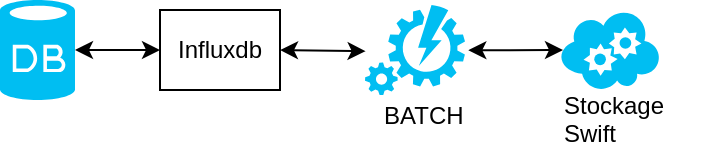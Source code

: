 <mxfile version="12.2.2" type="device" pages="1"><diagram id="goC797WoO1DofcvZRCFK" name="Page-1"><mxGraphModel dx="1408" dy="829" grid="1" gridSize="10" guides="1" tooltips="1" connect="1" arrows="1" fold="1" page="1" pageScale="1" pageWidth="827" pageHeight="1169" math="0" shadow="0"><root><mxCell id="0"/><mxCell id="1" parent="0"/><mxCell id="ZcFHXdzWM6n1W4q4TUJz-1" value="" style="verticalLabelPosition=bottom;html=1;verticalAlign=top;align=center;strokeColor=none;fillColor=#00BEF2;shape=mxgraph.azure.database;" parent="1" vertex="1"><mxGeometry x="40" y="115" width="37.5" height="50" as="geometry"/></mxCell><mxCell id="ZcFHXdzWM6n1W4q4TUJz-8" value="Stockage&lt;br&gt;Swift" style="text;html=1;resizable=0;points=[];autosize=1;align=left;verticalAlign=top;spacingTop=-4;" parent="1" vertex="1"><mxGeometry x="320" y="157.5" width="70" height="30" as="geometry"/></mxCell><mxCell id="ZcFHXdzWM6n1W4q4TUJz-9" value="" style="endArrow=classic;startArrow=classic;html=1;entryX=1;entryY=0.5;entryDx=0;entryDy=0;exitX=0.006;exitY=0.513;exitDx=0;exitDy=0;exitPerimeter=0;" parent="1" source="ZcFHXdzWM6n1W4q4TUJz-15" target="ZcFHXdzWM6n1W4q4TUJz-14" edge="1"><mxGeometry width="50" height="50" relative="1" as="geometry"><mxPoint x="230" y="140" as="sourcePoint"/><mxPoint x="240.6" y="177.8" as="targetPoint"/></mxGeometry></mxCell><mxCell id="ZcFHXdzWM6n1W4q4TUJz-12" value="" style="endArrow=classic;startArrow=classic;html=1;exitX=0;exitY=0.5;exitDx=0;exitDy=0;entryX=1;entryY=0.5;entryDx=0;entryDy=0;entryPerimeter=0;" parent="1" source="ZcFHXdzWM6n1W4q4TUJz-14" target="ZcFHXdzWM6n1W4q4TUJz-1" edge="1"><mxGeometry width="50" height="50" relative="1" as="geometry"><mxPoint x="201" y="175" as="sourcePoint"/><mxPoint x="174" y="210" as="targetPoint"/></mxGeometry></mxCell><mxCell id="ZcFHXdzWM6n1W4q4TUJz-14" value="Influxdb" style="rounded=0;whiteSpace=wrap;html=1;" parent="1" vertex="1"><mxGeometry x="120" y="120" width="60" height="40" as="geometry"/></mxCell><mxCell id="ZcFHXdzWM6n1W4q4TUJz-15" value="" style="verticalLabelPosition=bottom;html=1;verticalAlign=top;align=center;strokeColor=none;fillColor=#00BEF2;shape=mxgraph.azure.automation;pointerEvents=1;" parent="1" vertex="1"><mxGeometry x="222.5" y="117.5" width="50" height="45" as="geometry"/></mxCell><mxCell id="ZcFHXdzWM6n1W4q4TUJz-16" value="" style="verticalLabelPosition=bottom;html=1;verticalAlign=top;align=center;strokeColor=none;fillColor=#00BEF2;shape=mxgraph.azure.cloud_service;" parent="1" vertex="1"><mxGeometry x="320" y="120" width="50" height="40" as="geometry"/></mxCell><mxCell id="ZcFHXdzWM6n1W4q4TUJz-18" value="BATCH" style="text;html=1;resizable=0;points=[];autosize=1;align=left;verticalAlign=top;spacingTop=-4;" parent="1" vertex="1"><mxGeometry x="230" y="162.5" width="60" height="20" as="geometry"/></mxCell><mxCell id="ZcFHXdzWM6n1W4q4TUJz-20" value="" style="endArrow=classic;startArrow=classic;html=1;entryX=1.033;entryY=0.503;entryDx=0;entryDy=0;exitX=0.03;exitY=0.5;exitDx=0;exitDy=0;exitPerimeter=0;entryPerimeter=0;" parent="1" source="ZcFHXdzWM6n1W4q4TUJz-16" target="ZcFHXdzWM6n1W4q4TUJz-15" edge="1"><mxGeometry width="50" height="50" relative="1" as="geometry"><mxPoint x="332.8" y="90.585" as="sourcePoint"/><mxPoint x="290" y="90" as="targetPoint"/></mxGeometry></mxCell></root></mxGraphModel></diagram></mxfile>